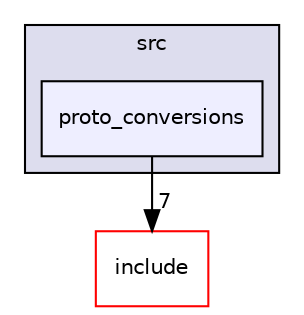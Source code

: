 digraph "/root/scrimmage/scrimmage/src/proto_conversions" {
  compound=true
  node [ fontsize="10", fontname="Helvetica"];
  edge [ labelfontsize="10", labelfontname="Helvetica"];
  subgraph clusterdir_68267d1309a1af8e8297ef4c3efbcdba {
    graph [ bgcolor="#ddddee", pencolor="black", label="src" fontname="Helvetica", fontsize="10", URL="dir_68267d1309a1af8e8297ef4c3efbcdba.html"]
  dir_1675182af8ff4a446e7b3670d639ab6e [shape=box, label="proto_conversions", style="filled", fillcolor="#eeeeff", pencolor="black", URL="dir_1675182af8ff4a446e7b3670d639ab6e.html"];
  }
  dir_d44c64559bbebec7f509842c48db8b23 [shape=box label="include" fillcolor="white" style="filled" color="red" URL="dir_d44c64559bbebec7f509842c48db8b23.html"];
  dir_1675182af8ff4a446e7b3670d639ab6e->dir_d44c64559bbebec7f509842c48db8b23 [headlabel="7", labeldistance=1.5 headhref="dir_000281_000004.html"];
}
